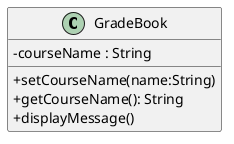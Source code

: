 @startuml
skinparam classAttributeIconSize 0
class GradeBook {
  - courseName : String
  + setCourseName(name:String)
  + getCourseName(): String
  + displayMessage()
}
@enduml